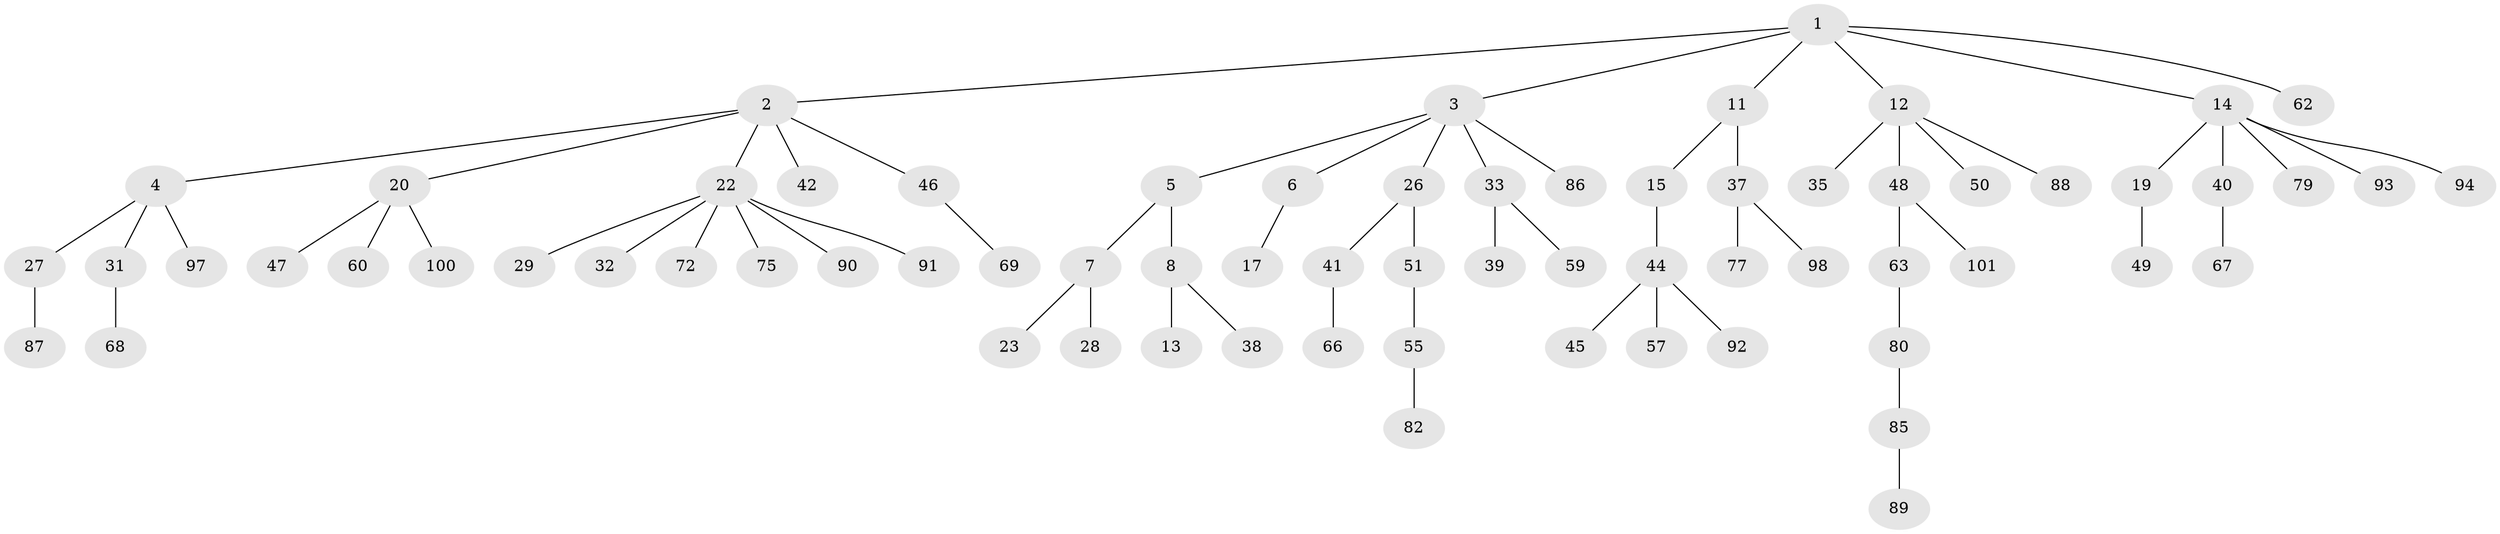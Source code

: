 // Generated by graph-tools (version 1.1) at 2025/24/03/03/25 07:24:07]
// undirected, 70 vertices, 69 edges
graph export_dot {
graph [start="1"]
  node [color=gray90,style=filled];
  1 [super="+10"];
  2 [super="+21"];
  3 [super="+74"];
  4 [super="+9"];
  5 [super="+54"];
  6 [super="+16"];
  7 [super="+43"];
  8 [super="+30"];
  11 [super="+64"];
  12 [super="+18"];
  13 [super="+61"];
  14 [super="+34"];
  15 [super="+25"];
  17;
  19;
  20 [super="+95"];
  22 [super="+24"];
  23 [super="+81"];
  26;
  27 [super="+70"];
  28 [super="+36"];
  29 [super="+58"];
  31;
  32 [super="+84"];
  33;
  35;
  37 [super="+96"];
  38;
  39 [super="+73"];
  40;
  41 [super="+83"];
  42;
  44 [super="+53"];
  45;
  46 [super="+56"];
  47;
  48 [super="+71"];
  49;
  50;
  51 [super="+52"];
  55;
  57;
  59;
  60;
  62;
  63 [super="+65"];
  66;
  67 [super="+76"];
  68 [super="+78"];
  69;
  72;
  75;
  77;
  79;
  80;
  82;
  85;
  86;
  87;
  88;
  89;
  90;
  91;
  92;
  93;
  94 [super="+99"];
  97;
  98;
  100;
  101;
  1 -- 2;
  1 -- 3;
  1 -- 14;
  1 -- 62;
  1 -- 11;
  1 -- 12;
  2 -- 4;
  2 -- 20;
  2 -- 22;
  2 -- 42;
  2 -- 46;
  3 -- 5;
  3 -- 6;
  3 -- 26;
  3 -- 33;
  3 -- 86;
  4 -- 97;
  4 -- 27;
  4 -- 31;
  5 -- 7;
  5 -- 8;
  6 -- 17;
  7 -- 23;
  7 -- 28;
  8 -- 13;
  8 -- 38;
  11 -- 15;
  11 -- 37;
  12 -- 50;
  12 -- 88;
  12 -- 48;
  12 -- 35;
  14 -- 19;
  14 -- 40;
  14 -- 94;
  14 -- 93;
  14 -- 79;
  15 -- 44;
  19 -- 49;
  20 -- 47;
  20 -- 60;
  20 -- 100;
  22 -- 72;
  22 -- 75;
  22 -- 90;
  22 -- 32;
  22 -- 91;
  22 -- 29;
  26 -- 41;
  26 -- 51;
  27 -- 87;
  31 -- 68;
  33 -- 39;
  33 -- 59;
  37 -- 77;
  37 -- 98;
  40 -- 67;
  41 -- 66;
  44 -- 45;
  44 -- 57;
  44 -- 92;
  46 -- 69;
  48 -- 63;
  48 -- 101;
  51 -- 55;
  55 -- 82;
  63 -- 80;
  80 -- 85;
  85 -- 89;
}
